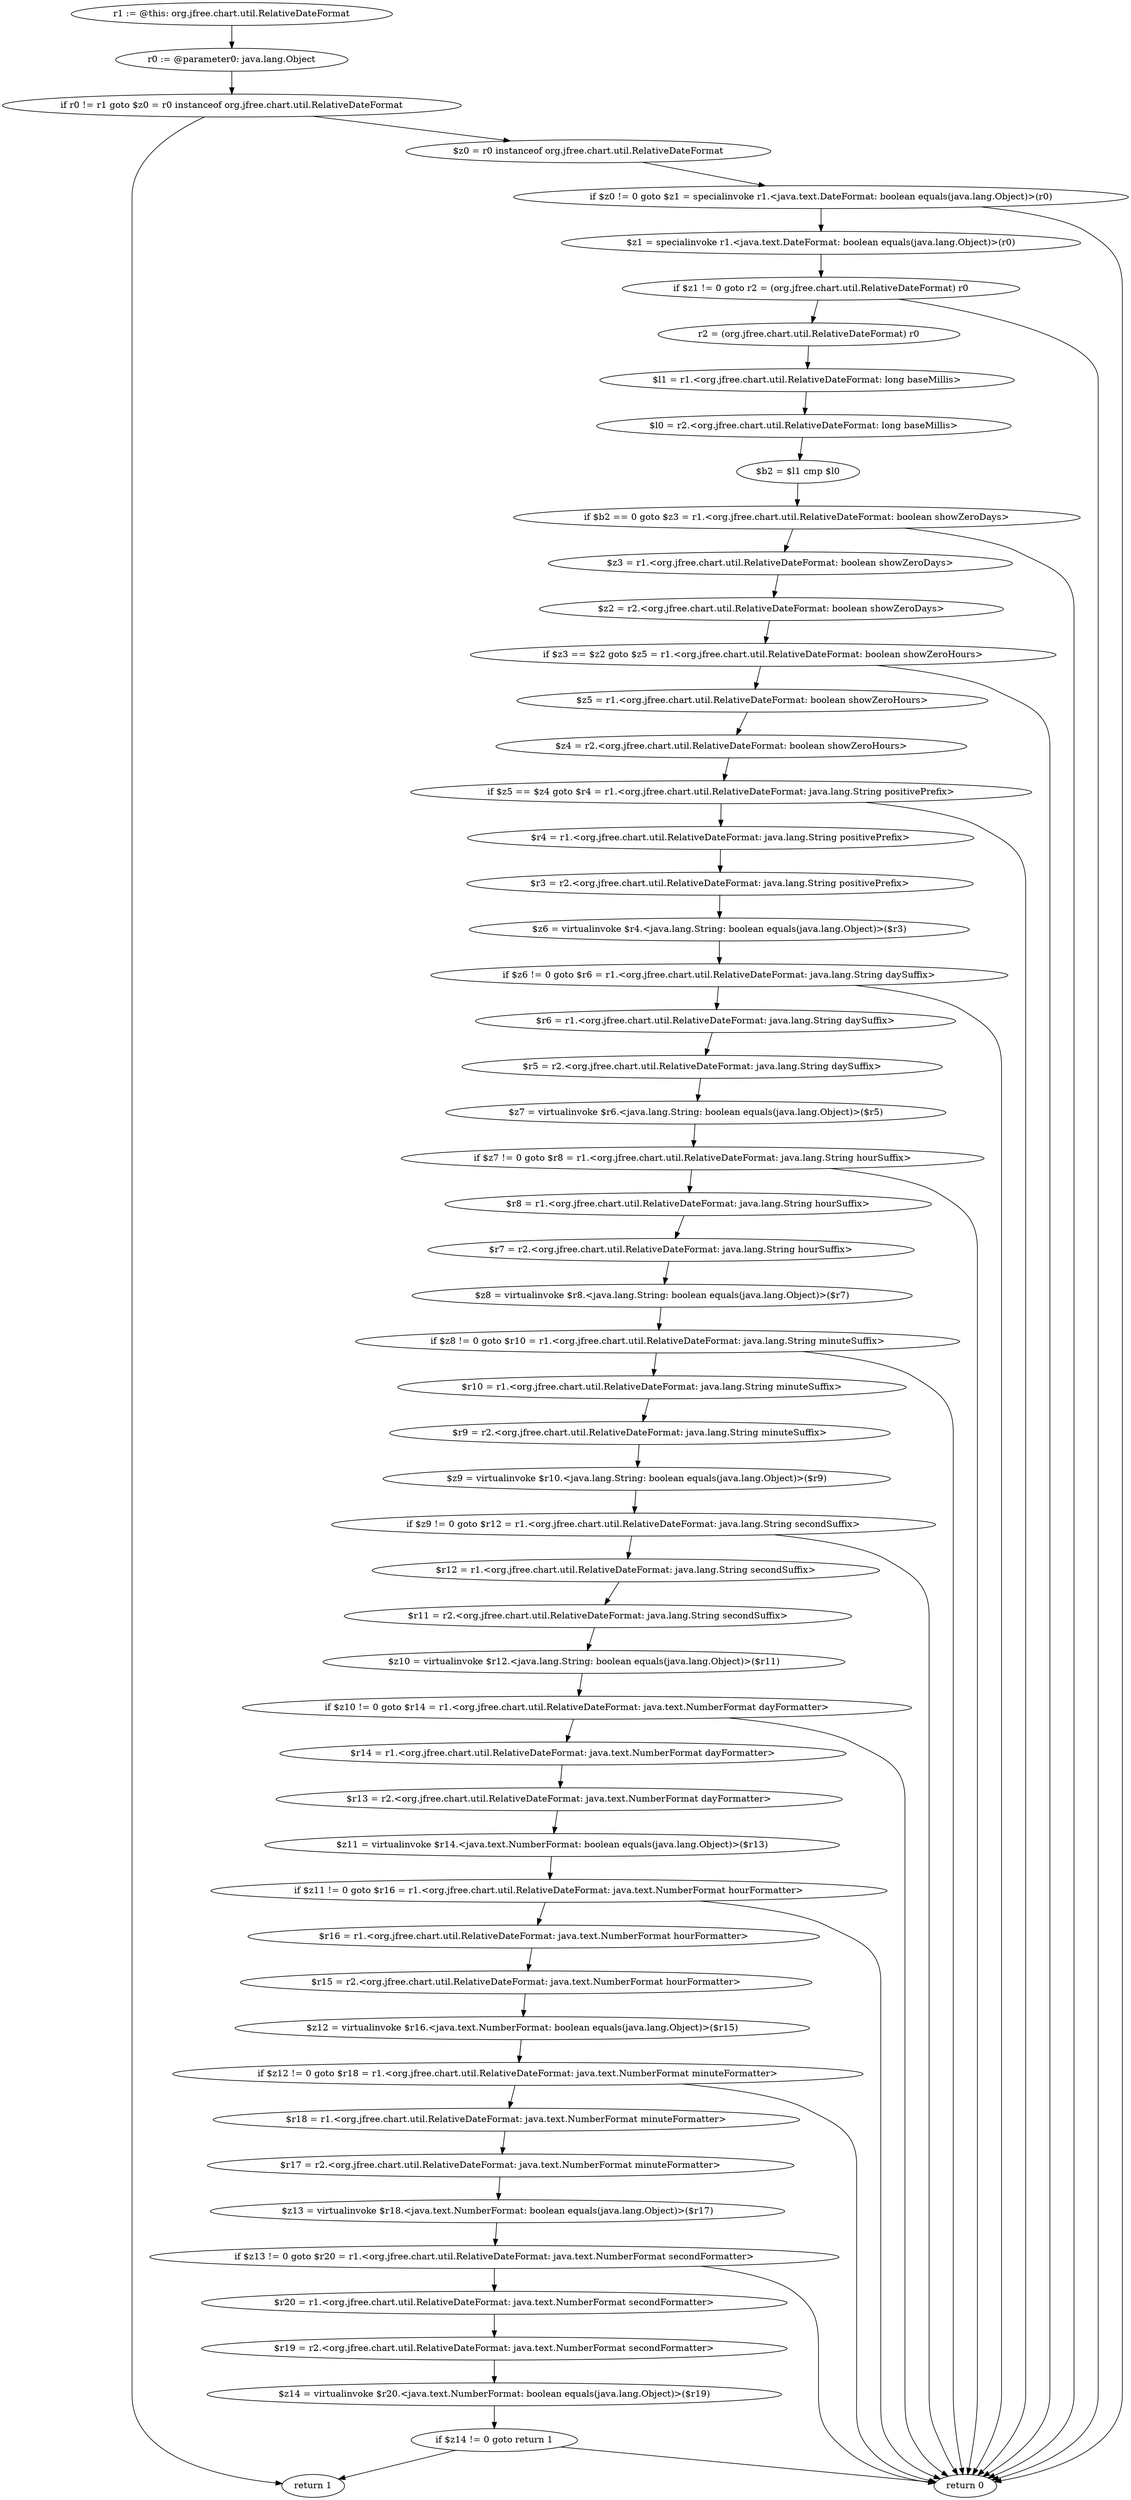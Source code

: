 digraph "unitGraph" {
    "r1 := @this: org.jfree.chart.util.RelativeDateFormat"
    "r0 := @parameter0: java.lang.Object"
    "if r0 != r1 goto $z0 = r0 instanceof org.jfree.chart.util.RelativeDateFormat"
    "return 1"
    "$z0 = r0 instanceof org.jfree.chart.util.RelativeDateFormat"
    "if $z0 != 0 goto $z1 = specialinvoke r1.<java.text.DateFormat: boolean equals(java.lang.Object)>(r0)"
    "return 0"
    "$z1 = specialinvoke r1.<java.text.DateFormat: boolean equals(java.lang.Object)>(r0)"
    "if $z1 != 0 goto r2 = (org.jfree.chart.util.RelativeDateFormat) r0"
    "r2 = (org.jfree.chart.util.RelativeDateFormat) r0"
    "$l1 = r1.<org.jfree.chart.util.RelativeDateFormat: long baseMillis>"
    "$l0 = r2.<org.jfree.chart.util.RelativeDateFormat: long baseMillis>"
    "$b2 = $l1 cmp $l0"
    "if $b2 == 0 goto $z3 = r1.<org.jfree.chart.util.RelativeDateFormat: boolean showZeroDays>"
    "$z3 = r1.<org.jfree.chart.util.RelativeDateFormat: boolean showZeroDays>"
    "$z2 = r2.<org.jfree.chart.util.RelativeDateFormat: boolean showZeroDays>"
    "if $z3 == $z2 goto $z5 = r1.<org.jfree.chart.util.RelativeDateFormat: boolean showZeroHours>"
    "$z5 = r1.<org.jfree.chart.util.RelativeDateFormat: boolean showZeroHours>"
    "$z4 = r2.<org.jfree.chart.util.RelativeDateFormat: boolean showZeroHours>"
    "if $z5 == $z4 goto $r4 = r1.<org.jfree.chart.util.RelativeDateFormat: java.lang.String positivePrefix>"
    "$r4 = r1.<org.jfree.chart.util.RelativeDateFormat: java.lang.String positivePrefix>"
    "$r3 = r2.<org.jfree.chart.util.RelativeDateFormat: java.lang.String positivePrefix>"
    "$z6 = virtualinvoke $r4.<java.lang.String: boolean equals(java.lang.Object)>($r3)"
    "if $z6 != 0 goto $r6 = r1.<org.jfree.chart.util.RelativeDateFormat: java.lang.String daySuffix>"
    "$r6 = r1.<org.jfree.chart.util.RelativeDateFormat: java.lang.String daySuffix>"
    "$r5 = r2.<org.jfree.chart.util.RelativeDateFormat: java.lang.String daySuffix>"
    "$z7 = virtualinvoke $r6.<java.lang.String: boolean equals(java.lang.Object)>($r5)"
    "if $z7 != 0 goto $r8 = r1.<org.jfree.chart.util.RelativeDateFormat: java.lang.String hourSuffix>"
    "$r8 = r1.<org.jfree.chart.util.RelativeDateFormat: java.lang.String hourSuffix>"
    "$r7 = r2.<org.jfree.chart.util.RelativeDateFormat: java.lang.String hourSuffix>"
    "$z8 = virtualinvoke $r8.<java.lang.String: boolean equals(java.lang.Object)>($r7)"
    "if $z8 != 0 goto $r10 = r1.<org.jfree.chart.util.RelativeDateFormat: java.lang.String minuteSuffix>"
    "$r10 = r1.<org.jfree.chart.util.RelativeDateFormat: java.lang.String minuteSuffix>"
    "$r9 = r2.<org.jfree.chart.util.RelativeDateFormat: java.lang.String minuteSuffix>"
    "$z9 = virtualinvoke $r10.<java.lang.String: boolean equals(java.lang.Object)>($r9)"
    "if $z9 != 0 goto $r12 = r1.<org.jfree.chart.util.RelativeDateFormat: java.lang.String secondSuffix>"
    "$r12 = r1.<org.jfree.chart.util.RelativeDateFormat: java.lang.String secondSuffix>"
    "$r11 = r2.<org.jfree.chart.util.RelativeDateFormat: java.lang.String secondSuffix>"
    "$z10 = virtualinvoke $r12.<java.lang.String: boolean equals(java.lang.Object)>($r11)"
    "if $z10 != 0 goto $r14 = r1.<org.jfree.chart.util.RelativeDateFormat: java.text.NumberFormat dayFormatter>"
    "$r14 = r1.<org.jfree.chart.util.RelativeDateFormat: java.text.NumberFormat dayFormatter>"
    "$r13 = r2.<org.jfree.chart.util.RelativeDateFormat: java.text.NumberFormat dayFormatter>"
    "$z11 = virtualinvoke $r14.<java.text.NumberFormat: boolean equals(java.lang.Object)>($r13)"
    "if $z11 != 0 goto $r16 = r1.<org.jfree.chart.util.RelativeDateFormat: java.text.NumberFormat hourFormatter>"
    "$r16 = r1.<org.jfree.chart.util.RelativeDateFormat: java.text.NumberFormat hourFormatter>"
    "$r15 = r2.<org.jfree.chart.util.RelativeDateFormat: java.text.NumberFormat hourFormatter>"
    "$z12 = virtualinvoke $r16.<java.text.NumberFormat: boolean equals(java.lang.Object)>($r15)"
    "if $z12 != 0 goto $r18 = r1.<org.jfree.chart.util.RelativeDateFormat: java.text.NumberFormat minuteFormatter>"
    "$r18 = r1.<org.jfree.chart.util.RelativeDateFormat: java.text.NumberFormat minuteFormatter>"
    "$r17 = r2.<org.jfree.chart.util.RelativeDateFormat: java.text.NumberFormat minuteFormatter>"
    "$z13 = virtualinvoke $r18.<java.text.NumberFormat: boolean equals(java.lang.Object)>($r17)"
    "if $z13 != 0 goto $r20 = r1.<org.jfree.chart.util.RelativeDateFormat: java.text.NumberFormat secondFormatter>"
    "$r20 = r1.<org.jfree.chart.util.RelativeDateFormat: java.text.NumberFormat secondFormatter>"
    "$r19 = r2.<org.jfree.chart.util.RelativeDateFormat: java.text.NumberFormat secondFormatter>"
    "$z14 = virtualinvoke $r20.<java.text.NumberFormat: boolean equals(java.lang.Object)>($r19)"
    "if $z14 != 0 goto return 1"
    "r1 := @this: org.jfree.chart.util.RelativeDateFormat"->"r0 := @parameter0: java.lang.Object";
    "r0 := @parameter0: java.lang.Object"->"if r0 != r1 goto $z0 = r0 instanceof org.jfree.chart.util.RelativeDateFormat";
    "if r0 != r1 goto $z0 = r0 instanceof org.jfree.chart.util.RelativeDateFormat"->"return 1";
    "if r0 != r1 goto $z0 = r0 instanceof org.jfree.chart.util.RelativeDateFormat"->"$z0 = r0 instanceof org.jfree.chart.util.RelativeDateFormat";
    "$z0 = r0 instanceof org.jfree.chart.util.RelativeDateFormat"->"if $z0 != 0 goto $z1 = specialinvoke r1.<java.text.DateFormat: boolean equals(java.lang.Object)>(r0)";
    "if $z0 != 0 goto $z1 = specialinvoke r1.<java.text.DateFormat: boolean equals(java.lang.Object)>(r0)"->"return 0";
    "if $z0 != 0 goto $z1 = specialinvoke r1.<java.text.DateFormat: boolean equals(java.lang.Object)>(r0)"->"$z1 = specialinvoke r1.<java.text.DateFormat: boolean equals(java.lang.Object)>(r0)";
    "$z1 = specialinvoke r1.<java.text.DateFormat: boolean equals(java.lang.Object)>(r0)"->"if $z1 != 0 goto r2 = (org.jfree.chart.util.RelativeDateFormat) r0";
    "if $z1 != 0 goto r2 = (org.jfree.chart.util.RelativeDateFormat) r0"->"return 0";
    "if $z1 != 0 goto r2 = (org.jfree.chart.util.RelativeDateFormat) r0"->"r2 = (org.jfree.chart.util.RelativeDateFormat) r0";
    "r2 = (org.jfree.chart.util.RelativeDateFormat) r0"->"$l1 = r1.<org.jfree.chart.util.RelativeDateFormat: long baseMillis>";
    "$l1 = r1.<org.jfree.chart.util.RelativeDateFormat: long baseMillis>"->"$l0 = r2.<org.jfree.chart.util.RelativeDateFormat: long baseMillis>";
    "$l0 = r2.<org.jfree.chart.util.RelativeDateFormat: long baseMillis>"->"$b2 = $l1 cmp $l0";
    "$b2 = $l1 cmp $l0"->"if $b2 == 0 goto $z3 = r1.<org.jfree.chart.util.RelativeDateFormat: boolean showZeroDays>";
    "if $b2 == 0 goto $z3 = r1.<org.jfree.chart.util.RelativeDateFormat: boolean showZeroDays>"->"return 0";
    "if $b2 == 0 goto $z3 = r1.<org.jfree.chart.util.RelativeDateFormat: boolean showZeroDays>"->"$z3 = r1.<org.jfree.chart.util.RelativeDateFormat: boolean showZeroDays>";
    "$z3 = r1.<org.jfree.chart.util.RelativeDateFormat: boolean showZeroDays>"->"$z2 = r2.<org.jfree.chart.util.RelativeDateFormat: boolean showZeroDays>";
    "$z2 = r2.<org.jfree.chart.util.RelativeDateFormat: boolean showZeroDays>"->"if $z3 == $z2 goto $z5 = r1.<org.jfree.chart.util.RelativeDateFormat: boolean showZeroHours>";
    "if $z3 == $z2 goto $z5 = r1.<org.jfree.chart.util.RelativeDateFormat: boolean showZeroHours>"->"return 0";
    "if $z3 == $z2 goto $z5 = r1.<org.jfree.chart.util.RelativeDateFormat: boolean showZeroHours>"->"$z5 = r1.<org.jfree.chart.util.RelativeDateFormat: boolean showZeroHours>";
    "$z5 = r1.<org.jfree.chart.util.RelativeDateFormat: boolean showZeroHours>"->"$z4 = r2.<org.jfree.chart.util.RelativeDateFormat: boolean showZeroHours>";
    "$z4 = r2.<org.jfree.chart.util.RelativeDateFormat: boolean showZeroHours>"->"if $z5 == $z4 goto $r4 = r1.<org.jfree.chart.util.RelativeDateFormat: java.lang.String positivePrefix>";
    "if $z5 == $z4 goto $r4 = r1.<org.jfree.chart.util.RelativeDateFormat: java.lang.String positivePrefix>"->"return 0";
    "if $z5 == $z4 goto $r4 = r1.<org.jfree.chart.util.RelativeDateFormat: java.lang.String positivePrefix>"->"$r4 = r1.<org.jfree.chart.util.RelativeDateFormat: java.lang.String positivePrefix>";
    "$r4 = r1.<org.jfree.chart.util.RelativeDateFormat: java.lang.String positivePrefix>"->"$r3 = r2.<org.jfree.chart.util.RelativeDateFormat: java.lang.String positivePrefix>";
    "$r3 = r2.<org.jfree.chart.util.RelativeDateFormat: java.lang.String positivePrefix>"->"$z6 = virtualinvoke $r4.<java.lang.String: boolean equals(java.lang.Object)>($r3)";
    "$z6 = virtualinvoke $r4.<java.lang.String: boolean equals(java.lang.Object)>($r3)"->"if $z6 != 0 goto $r6 = r1.<org.jfree.chart.util.RelativeDateFormat: java.lang.String daySuffix>";
    "if $z6 != 0 goto $r6 = r1.<org.jfree.chart.util.RelativeDateFormat: java.lang.String daySuffix>"->"return 0";
    "if $z6 != 0 goto $r6 = r1.<org.jfree.chart.util.RelativeDateFormat: java.lang.String daySuffix>"->"$r6 = r1.<org.jfree.chart.util.RelativeDateFormat: java.lang.String daySuffix>";
    "$r6 = r1.<org.jfree.chart.util.RelativeDateFormat: java.lang.String daySuffix>"->"$r5 = r2.<org.jfree.chart.util.RelativeDateFormat: java.lang.String daySuffix>";
    "$r5 = r2.<org.jfree.chart.util.RelativeDateFormat: java.lang.String daySuffix>"->"$z7 = virtualinvoke $r6.<java.lang.String: boolean equals(java.lang.Object)>($r5)";
    "$z7 = virtualinvoke $r6.<java.lang.String: boolean equals(java.lang.Object)>($r5)"->"if $z7 != 0 goto $r8 = r1.<org.jfree.chart.util.RelativeDateFormat: java.lang.String hourSuffix>";
    "if $z7 != 0 goto $r8 = r1.<org.jfree.chart.util.RelativeDateFormat: java.lang.String hourSuffix>"->"return 0";
    "if $z7 != 0 goto $r8 = r1.<org.jfree.chart.util.RelativeDateFormat: java.lang.String hourSuffix>"->"$r8 = r1.<org.jfree.chart.util.RelativeDateFormat: java.lang.String hourSuffix>";
    "$r8 = r1.<org.jfree.chart.util.RelativeDateFormat: java.lang.String hourSuffix>"->"$r7 = r2.<org.jfree.chart.util.RelativeDateFormat: java.lang.String hourSuffix>";
    "$r7 = r2.<org.jfree.chart.util.RelativeDateFormat: java.lang.String hourSuffix>"->"$z8 = virtualinvoke $r8.<java.lang.String: boolean equals(java.lang.Object)>($r7)";
    "$z8 = virtualinvoke $r8.<java.lang.String: boolean equals(java.lang.Object)>($r7)"->"if $z8 != 0 goto $r10 = r1.<org.jfree.chart.util.RelativeDateFormat: java.lang.String minuteSuffix>";
    "if $z8 != 0 goto $r10 = r1.<org.jfree.chart.util.RelativeDateFormat: java.lang.String minuteSuffix>"->"return 0";
    "if $z8 != 0 goto $r10 = r1.<org.jfree.chart.util.RelativeDateFormat: java.lang.String minuteSuffix>"->"$r10 = r1.<org.jfree.chart.util.RelativeDateFormat: java.lang.String minuteSuffix>";
    "$r10 = r1.<org.jfree.chart.util.RelativeDateFormat: java.lang.String minuteSuffix>"->"$r9 = r2.<org.jfree.chart.util.RelativeDateFormat: java.lang.String minuteSuffix>";
    "$r9 = r2.<org.jfree.chart.util.RelativeDateFormat: java.lang.String minuteSuffix>"->"$z9 = virtualinvoke $r10.<java.lang.String: boolean equals(java.lang.Object)>($r9)";
    "$z9 = virtualinvoke $r10.<java.lang.String: boolean equals(java.lang.Object)>($r9)"->"if $z9 != 0 goto $r12 = r1.<org.jfree.chart.util.RelativeDateFormat: java.lang.String secondSuffix>";
    "if $z9 != 0 goto $r12 = r1.<org.jfree.chart.util.RelativeDateFormat: java.lang.String secondSuffix>"->"return 0";
    "if $z9 != 0 goto $r12 = r1.<org.jfree.chart.util.RelativeDateFormat: java.lang.String secondSuffix>"->"$r12 = r1.<org.jfree.chart.util.RelativeDateFormat: java.lang.String secondSuffix>";
    "$r12 = r1.<org.jfree.chart.util.RelativeDateFormat: java.lang.String secondSuffix>"->"$r11 = r2.<org.jfree.chart.util.RelativeDateFormat: java.lang.String secondSuffix>";
    "$r11 = r2.<org.jfree.chart.util.RelativeDateFormat: java.lang.String secondSuffix>"->"$z10 = virtualinvoke $r12.<java.lang.String: boolean equals(java.lang.Object)>($r11)";
    "$z10 = virtualinvoke $r12.<java.lang.String: boolean equals(java.lang.Object)>($r11)"->"if $z10 != 0 goto $r14 = r1.<org.jfree.chart.util.RelativeDateFormat: java.text.NumberFormat dayFormatter>";
    "if $z10 != 0 goto $r14 = r1.<org.jfree.chart.util.RelativeDateFormat: java.text.NumberFormat dayFormatter>"->"return 0";
    "if $z10 != 0 goto $r14 = r1.<org.jfree.chart.util.RelativeDateFormat: java.text.NumberFormat dayFormatter>"->"$r14 = r1.<org.jfree.chart.util.RelativeDateFormat: java.text.NumberFormat dayFormatter>";
    "$r14 = r1.<org.jfree.chart.util.RelativeDateFormat: java.text.NumberFormat dayFormatter>"->"$r13 = r2.<org.jfree.chart.util.RelativeDateFormat: java.text.NumberFormat dayFormatter>";
    "$r13 = r2.<org.jfree.chart.util.RelativeDateFormat: java.text.NumberFormat dayFormatter>"->"$z11 = virtualinvoke $r14.<java.text.NumberFormat: boolean equals(java.lang.Object)>($r13)";
    "$z11 = virtualinvoke $r14.<java.text.NumberFormat: boolean equals(java.lang.Object)>($r13)"->"if $z11 != 0 goto $r16 = r1.<org.jfree.chart.util.RelativeDateFormat: java.text.NumberFormat hourFormatter>";
    "if $z11 != 0 goto $r16 = r1.<org.jfree.chart.util.RelativeDateFormat: java.text.NumberFormat hourFormatter>"->"return 0";
    "if $z11 != 0 goto $r16 = r1.<org.jfree.chart.util.RelativeDateFormat: java.text.NumberFormat hourFormatter>"->"$r16 = r1.<org.jfree.chart.util.RelativeDateFormat: java.text.NumberFormat hourFormatter>";
    "$r16 = r1.<org.jfree.chart.util.RelativeDateFormat: java.text.NumberFormat hourFormatter>"->"$r15 = r2.<org.jfree.chart.util.RelativeDateFormat: java.text.NumberFormat hourFormatter>";
    "$r15 = r2.<org.jfree.chart.util.RelativeDateFormat: java.text.NumberFormat hourFormatter>"->"$z12 = virtualinvoke $r16.<java.text.NumberFormat: boolean equals(java.lang.Object)>($r15)";
    "$z12 = virtualinvoke $r16.<java.text.NumberFormat: boolean equals(java.lang.Object)>($r15)"->"if $z12 != 0 goto $r18 = r1.<org.jfree.chart.util.RelativeDateFormat: java.text.NumberFormat minuteFormatter>";
    "if $z12 != 0 goto $r18 = r1.<org.jfree.chart.util.RelativeDateFormat: java.text.NumberFormat minuteFormatter>"->"return 0";
    "if $z12 != 0 goto $r18 = r1.<org.jfree.chart.util.RelativeDateFormat: java.text.NumberFormat minuteFormatter>"->"$r18 = r1.<org.jfree.chart.util.RelativeDateFormat: java.text.NumberFormat minuteFormatter>";
    "$r18 = r1.<org.jfree.chart.util.RelativeDateFormat: java.text.NumberFormat minuteFormatter>"->"$r17 = r2.<org.jfree.chart.util.RelativeDateFormat: java.text.NumberFormat minuteFormatter>";
    "$r17 = r2.<org.jfree.chart.util.RelativeDateFormat: java.text.NumberFormat minuteFormatter>"->"$z13 = virtualinvoke $r18.<java.text.NumberFormat: boolean equals(java.lang.Object)>($r17)";
    "$z13 = virtualinvoke $r18.<java.text.NumberFormat: boolean equals(java.lang.Object)>($r17)"->"if $z13 != 0 goto $r20 = r1.<org.jfree.chart.util.RelativeDateFormat: java.text.NumberFormat secondFormatter>";
    "if $z13 != 0 goto $r20 = r1.<org.jfree.chart.util.RelativeDateFormat: java.text.NumberFormat secondFormatter>"->"return 0";
    "if $z13 != 0 goto $r20 = r1.<org.jfree.chart.util.RelativeDateFormat: java.text.NumberFormat secondFormatter>"->"$r20 = r1.<org.jfree.chart.util.RelativeDateFormat: java.text.NumberFormat secondFormatter>";
    "$r20 = r1.<org.jfree.chart.util.RelativeDateFormat: java.text.NumberFormat secondFormatter>"->"$r19 = r2.<org.jfree.chart.util.RelativeDateFormat: java.text.NumberFormat secondFormatter>";
    "$r19 = r2.<org.jfree.chart.util.RelativeDateFormat: java.text.NumberFormat secondFormatter>"->"$z14 = virtualinvoke $r20.<java.text.NumberFormat: boolean equals(java.lang.Object)>($r19)";
    "$z14 = virtualinvoke $r20.<java.text.NumberFormat: boolean equals(java.lang.Object)>($r19)"->"if $z14 != 0 goto return 1";
    "if $z14 != 0 goto return 1"->"return 0";
    "if $z14 != 0 goto return 1"->"return 1";
}
